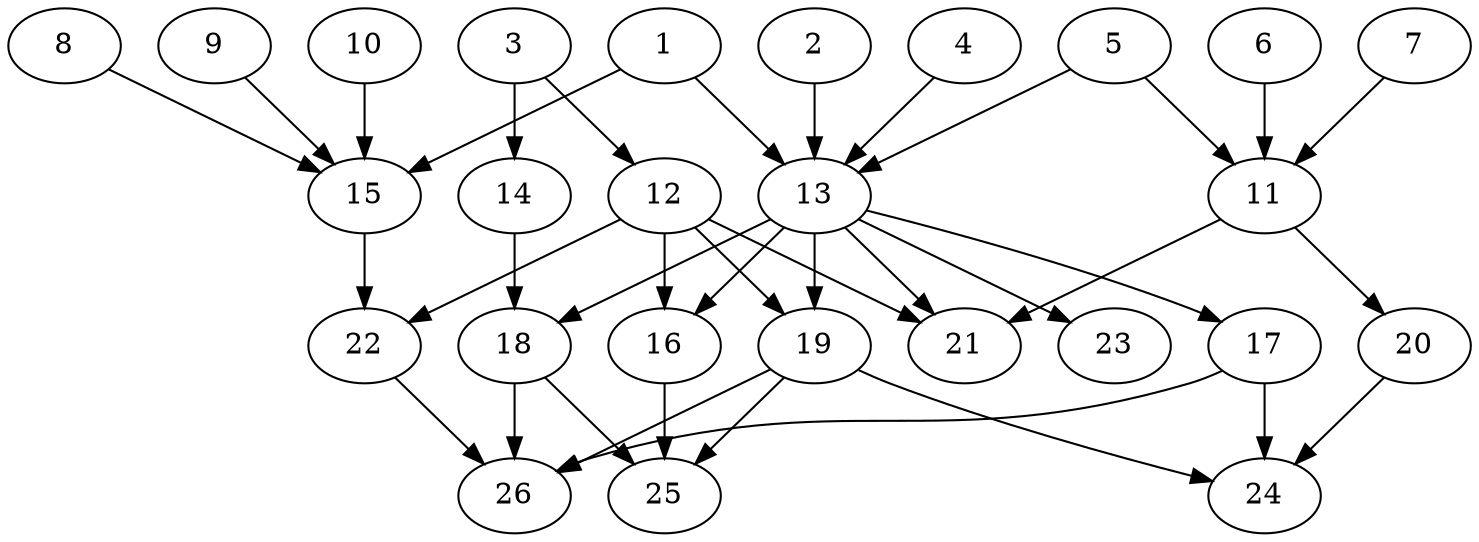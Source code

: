 // DAG (tier=2-normal, mode=compute, n=26, ccr=0.394, fat=0.663, density=0.488, regular=0.470, jump=0.193, mindata=524288, maxdata=8388608)
// DAG automatically generated by daggen at Sun Aug 24 16:33:33 2025
// /home/ermia/Project/Environments/daggen/bin/daggen --dot --ccr 0.394 --fat 0.663 --regular 0.470 --density 0.488 --jump 0.193 --mindata 524288 --maxdata 8388608 -n 26 
digraph G {
  1 [size="13493404950327256", alpha="0.12", expect_size="6746702475163628"]
  1 -> 13 [size ="388345708412928"]
  1 -> 15 [size ="388345708412928"]
  2 [size="260636947807498928128", alpha="0.03", expect_size="130318473903749464064"]
  2 -> 13 [size ="326422916759552"]
  3 [size="34923869104227068", alpha="0.03", expect_size="17461934552113534"]
  3 -> 12 [size ="21933601062912"]
  3 -> 14 [size ="21933601062912"]
  4 [size="519873970429522", alpha="0.16", expect_size="259936985214761"]
  4 -> 13 [size ="23394988851200"]
  5 [size="340055619769041408", alpha="0.01", expect_size="170027809884520704"]
  5 -> 11 [size ="441656318885888"]
  5 -> 13 [size ="441656318885888"]
  6 [size="2281281695663818", alpha="0.13", expect_size="1140640847831909"]
  6 -> 11 [size ="38848516063232"]
  7 [size="105555513738260000", alpha="0.05", expect_size="52777756869130000"]
  7 -> 11 [size ="145798713049088"]
  8 [size="2017332040205312", alpha="0.03", expect_size="1008666020102656"]
  8 -> 15 [size ="79836269772800"]
  9 [size="301457353493140471808", alpha="0.11", expect_size="150728676746570235904"]
  9 -> 15 [size ="359672506744832"]
  10 [size="14533353544064992", alpha="0.02", expect_size="7266676772032496"]
  10 -> 15 [size ="523930720796672"]
  11 [size="28121691672747576", alpha="0.01", expect_size="14060845836373788"]
  11 -> 20 [size ="460105384460288"]
  11 -> 21 [size ="460105384460288"]
  12 [size="37490729396712752", alpha="0.02", expect_size="18745364698356376"]
  12 -> 16 [size ="35840235405312"]
  12 -> 19 [size ="35840235405312"]
  12 -> 21 [size ="35840235405312"]
  12 -> 22 [size ="35840235405312"]
  13 [size="126960640524051552", alpha="0.13", expect_size="63480320262025776"]
  13 -> 16 [size ="137186758361088"]
  13 -> 17 [size ="137186758361088"]
  13 -> 18 [size ="137186758361088"]
  13 -> 19 [size ="137186758361088"]
  13 -> 21 [size ="137186758361088"]
  13 -> 23 [size ="137186758361088"]
  14 [size="605721704009630", alpha="0.12", expect_size="302860852004815"]
  14 -> 18 [size ="20888338563072"]
  15 [size="101009271283733495808", alpha="0.17", expect_size="50504635641866747904"]
  15 -> 22 [size ="173512518008832"]
  16 [size="36995807900636020736", alpha="0.03", expect_size="18497903950318010368"]
  16 -> 25 [size ="88822910025728"]
  17 [size="33178648208713187328", alpha="0.06", expect_size="16589324104356593664"]
  17 -> 24 [size ="82602992074752"]
  17 -> 26 [size ="82602992074752"]
  18 [size="3741084121619759104", alpha="0.01", expect_size="1870542060809879552"]
  18 -> 25 [size ="19279168667648"]
  18 -> 26 [size ="19279168667648"]
  19 [size="23394441250385952768", alpha="0.10", expect_size="11697220625192976384"]
  19 -> 24 [size ="65438264328192"]
  19 -> 25 [size ="65438264328192"]
  19 -> 26 [size ="65438264328192"]
  20 [size="569996629677076119552", alpha="0.09", expect_size="284998314838538059776"]
  20 -> 24 [size ="549968960028672"]
  21 [size="1061464553813716", alpha="0.06", expect_size="530732276906858"]
  22 [size="2408345604557111296", alpha="0.13", expect_size="1204172802278555648"]
  22 -> 26 [size ="14373720424448"]
  23 [size="8248856063118984", alpha="0.17", expect_size="4124428031559492"]
  24 [size="434048448950033186816", alpha="0.05", expect_size="217024224475016593408"]
  25 [size="119467959548380576", alpha="0.08", expect_size="59733979774190288"]
  26 [size="399104423248265216", alpha="0.06", expect_size="199552211624132608"]
}